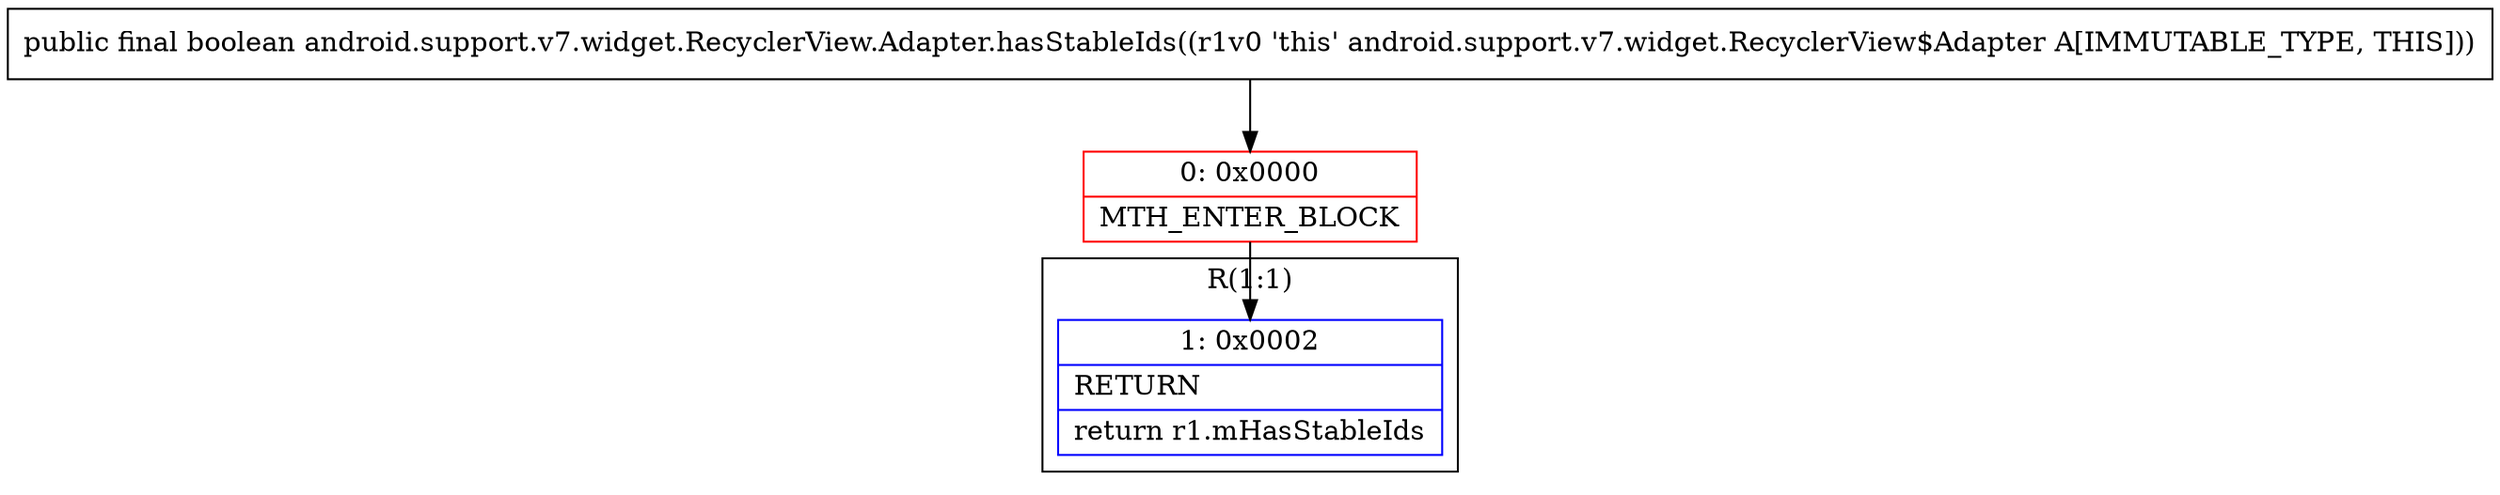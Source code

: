 digraph "CFG forandroid.support.v7.widget.RecyclerView.Adapter.hasStableIds()Z" {
subgraph cluster_Region_1460218361 {
label = "R(1:1)";
node [shape=record,color=blue];
Node_1 [shape=record,label="{1\:\ 0x0002|RETURN\l|return r1.mHasStableIds\l}"];
}
Node_0 [shape=record,color=red,label="{0\:\ 0x0000|MTH_ENTER_BLOCK\l}"];
MethodNode[shape=record,label="{public final boolean android.support.v7.widget.RecyclerView.Adapter.hasStableIds((r1v0 'this' android.support.v7.widget.RecyclerView$Adapter A[IMMUTABLE_TYPE, THIS])) }"];
MethodNode -> Node_0;
Node_0 -> Node_1;
}

